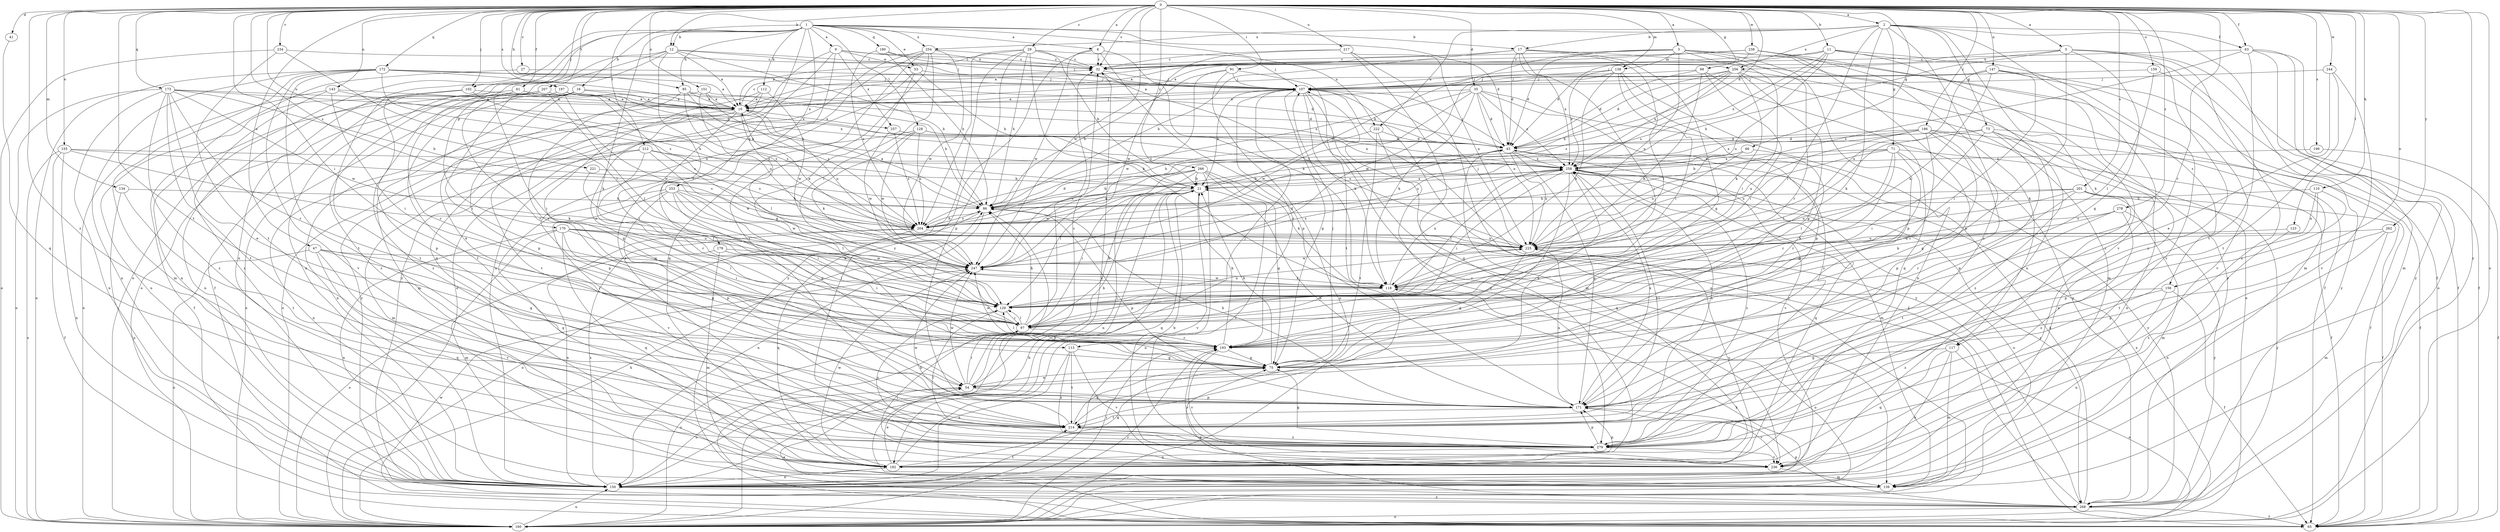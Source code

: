 strict digraph  {
0;
1;
2;
3;
5;
6;
9;
10;
11;
12;
16;
17;
21;
27;
29;
32;
35;
41;
43;
47;
53;
54;
61;
63;
65;
66;
68;
71;
73;
75;
85;
86;
91;
97;
102;
107;
110;
112;
113;
117;
118;
123;
128;
129;
134;
138;
139;
143;
147;
150;
151;
155;
156;
159;
160;
170;
171;
172;
173;
179;
180;
182;
186;
193;
197;
199;
201;
204;
207;
212;
214;
217;
221;
222;
225;
234;
236;
238;
244;
247;
253;
254;
256;
257;
258;
262;
266;
268;
278;
279;
0 -> 2  [label=a];
0 -> 3  [label=a];
0 -> 5  [label=a];
0 -> 6  [label=a];
0 -> 11  [label=b];
0 -> 12  [label=b];
0 -> 27  [label=c];
0 -> 29  [label=c];
0 -> 32  [label=c];
0 -> 35  [label=d];
0 -> 41  [label=d];
0 -> 43  [label=d];
0 -> 47  [label=e];
0 -> 61  [label=f];
0 -> 63  [label=f];
0 -> 66  [label=g];
0 -> 68  [label=g];
0 -> 85  [label=h];
0 -> 91  [label=i];
0 -> 97  [label=i];
0 -> 102  [label=j];
0 -> 110  [label=k];
0 -> 123  [label=l];
0 -> 134  [label=m];
0 -> 138  [label=m];
0 -> 143  [label=n];
0 -> 147  [label=n];
0 -> 151  [label=o];
0 -> 155  [label=o];
0 -> 156  [label=o];
0 -> 159  [label=o];
0 -> 160  [label=o];
0 -> 170  [label=p];
0 -> 172  [label=q];
0 -> 173  [label=q];
0 -> 186  [label=r];
0 -> 193  [label=r];
0 -> 197  [label=s];
0 -> 199  [label=s];
0 -> 201  [label=s];
0 -> 204  [label=s];
0 -> 207  [label=t];
0 -> 212  [label=t];
0 -> 214  [label=t];
0 -> 217  [label=u];
0 -> 221  [label=u];
0 -> 234  [label=v];
0 -> 238  [label=w];
0 -> 244  [label=w];
0 -> 247  [label=w];
0 -> 262  [label=y];
0 -> 266  [label=y];
0 -> 268  [label=y];
0 -> 278  [label=z];
0 -> 279  [label=z];
1 -> 6  [label=a];
1 -> 9  [label=a];
1 -> 12  [label=b];
1 -> 16  [label=b];
1 -> 17  [label=b];
1 -> 43  [label=d];
1 -> 53  [label=e];
1 -> 85  [label=h];
1 -> 102  [label=j];
1 -> 112  [label=k];
1 -> 113  [label=k];
1 -> 128  [label=l];
1 -> 150  [label=n];
1 -> 160  [label=o];
1 -> 179  [label=q];
1 -> 180  [label=q];
1 -> 222  [label=u];
1 -> 253  [label=x];
1 -> 254  [label=x];
2 -> 17  [label=b];
2 -> 63  [label=f];
2 -> 65  [label=f];
2 -> 71  [label=g];
2 -> 73  [label=g];
2 -> 97  [label=i];
2 -> 113  [label=k];
2 -> 117  [label=k];
2 -> 222  [label=u];
2 -> 236  [label=v];
2 -> 254  [label=x];
2 -> 256  [label=x];
2 -> 279  [label=z];
3 -> 10  [label=a];
3 -> 21  [label=b];
3 -> 43  [label=d];
3 -> 97  [label=i];
3 -> 117  [label=k];
3 -> 138  [label=m];
3 -> 171  [label=p];
3 -> 193  [label=r];
3 -> 225  [label=u];
3 -> 156  [label=s];
5 -> 75  [label=g];
5 -> 86  [label=h];
5 -> 107  [label=j];
5 -> 139  [label=m];
5 -> 160  [label=o];
5 -> 193  [label=r];
5 -> 256  [label=x];
5 -> 279  [label=z];
6 -> 32  [label=c];
6 -> 118  [label=k];
6 -> 171  [label=p];
6 -> 247  [label=w];
6 -> 279  [label=z];
9 -> 32  [label=c];
9 -> 53  [label=e];
9 -> 54  [label=e];
9 -> 182  [label=q];
9 -> 256  [label=x];
9 -> 257  [label=x];
9 -> 268  [label=y];
10 -> 32  [label=c];
10 -> 75  [label=g];
10 -> 97  [label=i];
10 -> 107  [label=j];
10 -> 129  [label=l];
10 -> 150  [label=n];
10 -> 214  [label=t];
10 -> 225  [label=u];
10 -> 257  [label=x];
11 -> 10  [label=a];
11 -> 32  [label=c];
11 -> 65  [label=f];
11 -> 204  [label=s];
11 -> 225  [label=u];
11 -> 236  [label=v];
11 -> 258  [label=x];
11 -> 279  [label=z];
12 -> 10  [label=a];
12 -> 32  [label=c];
12 -> 65  [label=f];
12 -> 86  [label=h];
12 -> 107  [label=j];
12 -> 129  [label=l];
12 -> 150  [label=n];
12 -> 160  [label=o];
16 -> 10  [label=a];
16 -> 86  [label=h];
16 -> 139  [label=m];
16 -> 160  [label=o];
16 -> 171  [label=p];
16 -> 214  [label=t];
17 -> 32  [label=c];
17 -> 43  [label=d];
17 -> 65  [label=f];
17 -> 75  [label=g];
17 -> 86  [label=h];
17 -> 97  [label=i];
17 -> 129  [label=l];
17 -> 258  [label=x];
21 -> 86  [label=h];
21 -> 97  [label=i];
21 -> 182  [label=q];
21 -> 236  [label=v];
21 -> 258  [label=x];
27 -> 107  [label=j];
27 -> 150  [label=n];
29 -> 10  [label=a];
29 -> 21  [label=b];
29 -> 32  [label=c];
29 -> 86  [label=h];
29 -> 107  [label=j];
29 -> 118  [label=k];
29 -> 171  [label=p];
29 -> 204  [label=s];
29 -> 268  [label=y];
32 -> 107  [label=j];
32 -> 225  [label=u];
35 -> 10  [label=a];
35 -> 43  [label=d];
35 -> 118  [label=k];
35 -> 204  [label=s];
35 -> 225  [label=u];
35 -> 247  [label=w];
35 -> 258  [label=x];
35 -> 268  [label=y];
35 -> 279  [label=z];
41 -> 182  [label=q];
43 -> 107  [label=j];
43 -> 139  [label=m];
43 -> 171  [label=p];
43 -> 182  [label=q];
43 -> 225  [label=u];
43 -> 236  [label=v];
43 -> 258  [label=x];
47 -> 75  [label=g];
47 -> 97  [label=i];
47 -> 160  [label=o];
47 -> 182  [label=q];
47 -> 236  [label=v];
47 -> 247  [label=w];
53 -> 21  [label=b];
53 -> 75  [label=g];
53 -> 107  [label=j];
53 -> 279  [label=z];
54 -> 21  [label=b];
54 -> 32  [label=c];
54 -> 97  [label=i];
54 -> 107  [label=j];
54 -> 150  [label=n];
54 -> 171  [label=p];
54 -> 247  [label=w];
61 -> 10  [label=a];
61 -> 21  [label=b];
61 -> 65  [label=f];
61 -> 150  [label=n];
61 -> 279  [label=z];
63 -> 32  [label=c];
63 -> 65  [label=f];
63 -> 139  [label=m];
63 -> 204  [label=s];
63 -> 214  [label=t];
63 -> 268  [label=y];
65 -> 54  [label=e];
65 -> 86  [label=h];
65 -> 247  [label=w];
66 -> 193  [label=r];
66 -> 204  [label=s];
66 -> 225  [label=u];
66 -> 258  [label=x];
68 -> 43  [label=d];
68 -> 97  [label=i];
68 -> 107  [label=j];
68 -> 118  [label=k];
68 -> 182  [label=q];
71 -> 21  [label=b];
71 -> 65  [label=f];
71 -> 75  [label=g];
71 -> 129  [label=l];
71 -> 193  [label=r];
71 -> 225  [label=u];
71 -> 258  [label=x];
71 -> 268  [label=y];
73 -> 43  [label=d];
73 -> 65  [label=f];
73 -> 97  [label=i];
73 -> 129  [label=l];
73 -> 150  [label=n];
73 -> 171  [label=p];
73 -> 279  [label=z];
75 -> 21  [label=b];
75 -> 54  [label=e];
75 -> 107  [label=j];
85 -> 10  [label=a];
85 -> 21  [label=b];
85 -> 193  [label=r];
85 -> 204  [label=s];
85 -> 258  [label=x];
86 -> 10  [label=a];
86 -> 150  [label=n];
86 -> 160  [label=o];
86 -> 171  [label=p];
86 -> 204  [label=s];
91 -> 86  [label=h];
91 -> 107  [label=j];
91 -> 160  [label=o];
91 -> 214  [label=t];
91 -> 247  [label=w];
97 -> 21  [label=b];
97 -> 32  [label=c];
97 -> 86  [label=h];
97 -> 129  [label=l];
97 -> 160  [label=o];
97 -> 193  [label=r];
102 -> 10  [label=a];
102 -> 150  [label=n];
102 -> 171  [label=p];
102 -> 204  [label=s];
102 -> 214  [label=t];
107 -> 10  [label=a];
107 -> 21  [label=b];
107 -> 65  [label=f];
107 -> 75  [label=g];
107 -> 118  [label=k];
107 -> 139  [label=m];
107 -> 193  [label=r];
107 -> 236  [label=v];
107 -> 268  [label=y];
110 -> 86  [label=h];
110 -> 171  [label=p];
110 -> 214  [label=t];
110 -> 225  [label=u];
112 -> 10  [label=a];
112 -> 160  [label=o];
112 -> 247  [label=w];
112 -> 268  [label=y];
113 -> 75  [label=g];
113 -> 150  [label=n];
113 -> 214  [label=t];
113 -> 236  [label=v];
113 -> 279  [label=z];
117 -> 75  [label=g];
117 -> 139  [label=m];
117 -> 150  [label=n];
117 -> 160  [label=o];
117 -> 182  [label=q];
118 -> 129  [label=l];
118 -> 160  [label=o];
118 -> 247  [label=w];
118 -> 258  [label=x];
123 -> 225  [label=u];
123 -> 279  [label=z];
128 -> 43  [label=d];
128 -> 118  [label=k];
128 -> 171  [label=p];
128 -> 204  [label=s];
128 -> 247  [label=w];
128 -> 258  [label=x];
129 -> 97  [label=i];
129 -> 225  [label=u];
129 -> 279  [label=z];
134 -> 86  [label=h];
134 -> 150  [label=n];
134 -> 214  [label=t];
138 -> 97  [label=i];
138 -> 107  [label=j];
138 -> 118  [label=k];
138 -> 150  [label=n];
138 -> 171  [label=p];
138 -> 247  [label=w];
138 -> 258  [label=x];
139 -> 32  [label=c];
143 -> 10  [label=a];
143 -> 86  [label=h];
143 -> 97  [label=i];
143 -> 160  [label=o];
143 -> 279  [label=z];
147 -> 10  [label=a];
147 -> 97  [label=i];
147 -> 107  [label=j];
147 -> 118  [label=k];
147 -> 225  [label=u];
147 -> 236  [label=v];
147 -> 268  [label=y];
150 -> 21  [label=b];
150 -> 193  [label=r];
150 -> 204  [label=s];
150 -> 214  [label=t];
150 -> 268  [label=y];
151 -> 10  [label=a];
151 -> 43  [label=d];
151 -> 54  [label=e];
151 -> 204  [label=s];
151 -> 225  [label=u];
155 -> 65  [label=f];
155 -> 118  [label=k];
155 -> 150  [label=n];
155 -> 160  [label=o];
155 -> 204  [label=s];
155 -> 258  [label=x];
156 -> 65  [label=f];
156 -> 129  [label=l];
156 -> 150  [label=n];
156 -> 279  [label=z];
159 -> 107  [label=j];
159 -> 129  [label=l];
159 -> 279  [label=z];
160 -> 21  [label=b];
160 -> 86  [label=h];
160 -> 118  [label=k];
160 -> 150  [label=n];
160 -> 193  [label=r];
160 -> 258  [label=x];
170 -> 75  [label=g];
170 -> 97  [label=i];
170 -> 118  [label=k];
170 -> 129  [label=l];
170 -> 139  [label=m];
170 -> 150  [label=n];
170 -> 182  [label=q];
170 -> 225  [label=u];
171 -> 21  [label=b];
171 -> 86  [label=h];
171 -> 214  [label=t];
171 -> 225  [label=u];
171 -> 236  [label=v];
171 -> 258  [label=x];
172 -> 10  [label=a];
172 -> 43  [label=d];
172 -> 107  [label=j];
172 -> 139  [label=m];
172 -> 150  [label=n];
172 -> 160  [label=o];
172 -> 204  [label=s];
172 -> 214  [label=t];
172 -> 236  [label=v];
172 -> 258  [label=x];
173 -> 10  [label=a];
173 -> 43  [label=d];
173 -> 54  [label=e];
173 -> 86  [label=h];
173 -> 150  [label=n];
173 -> 160  [label=o];
173 -> 193  [label=r];
173 -> 214  [label=t];
173 -> 247  [label=w];
173 -> 279  [label=z];
179 -> 97  [label=i];
179 -> 129  [label=l];
179 -> 139  [label=m];
179 -> 160  [label=o];
179 -> 247  [label=w];
180 -> 32  [label=c];
180 -> 86  [label=h];
180 -> 107  [label=j];
180 -> 204  [label=s];
182 -> 21  [label=b];
182 -> 54  [label=e];
182 -> 75  [label=g];
182 -> 150  [label=n];
182 -> 171  [label=p];
182 -> 225  [label=u];
182 -> 247  [label=w];
186 -> 43  [label=d];
186 -> 65  [label=f];
186 -> 75  [label=g];
186 -> 150  [label=n];
186 -> 171  [label=p];
186 -> 193  [label=r];
186 -> 204  [label=s];
186 -> 225  [label=u];
186 -> 258  [label=x];
193 -> 21  [label=b];
193 -> 75  [label=g];
193 -> 129  [label=l];
193 -> 236  [label=v];
193 -> 247  [label=w];
197 -> 10  [label=a];
197 -> 97  [label=i];
197 -> 193  [label=r];
197 -> 225  [label=u];
197 -> 247  [label=w];
197 -> 258  [label=x];
199 -> 65  [label=f];
199 -> 258  [label=x];
201 -> 65  [label=f];
201 -> 86  [label=h];
201 -> 118  [label=k];
201 -> 139  [label=m];
201 -> 193  [label=r];
201 -> 225  [label=u];
201 -> 268  [label=y];
204 -> 43  [label=d];
204 -> 86  [label=h];
204 -> 150  [label=n];
204 -> 182  [label=q];
204 -> 225  [label=u];
207 -> 10  [label=a];
207 -> 97  [label=i];
207 -> 129  [label=l];
207 -> 193  [label=r];
207 -> 279  [label=z];
212 -> 139  [label=m];
212 -> 150  [label=n];
212 -> 193  [label=r];
212 -> 204  [label=s];
212 -> 247  [label=w];
212 -> 258  [label=x];
214 -> 75  [label=g];
214 -> 247  [label=w];
214 -> 258  [label=x];
214 -> 279  [label=z];
217 -> 32  [label=c];
217 -> 160  [label=o];
217 -> 182  [label=q];
217 -> 225  [label=u];
217 -> 247  [label=w];
221 -> 21  [label=b];
221 -> 129  [label=l];
222 -> 43  [label=d];
222 -> 86  [label=h];
222 -> 214  [label=t];
222 -> 279  [label=z];
225 -> 10  [label=a];
225 -> 75  [label=g];
225 -> 107  [label=j];
225 -> 247  [label=w];
234 -> 32  [label=c];
234 -> 129  [label=l];
234 -> 160  [label=o];
234 -> 214  [label=t];
236 -> 97  [label=i];
236 -> 139  [label=m];
236 -> 193  [label=r];
238 -> 10  [label=a];
238 -> 32  [label=c];
238 -> 43  [label=d];
238 -> 150  [label=n];
238 -> 171  [label=p];
238 -> 268  [label=y];
244 -> 54  [label=e];
244 -> 107  [label=j];
244 -> 214  [label=t];
244 -> 236  [label=v];
247 -> 43  [label=d];
247 -> 118  [label=k];
247 -> 258  [label=x];
253 -> 75  [label=g];
253 -> 86  [label=h];
253 -> 97  [label=i];
253 -> 129  [label=l];
253 -> 171  [label=p];
253 -> 182  [label=q];
253 -> 236  [label=v];
253 -> 247  [label=w];
254 -> 32  [label=c];
254 -> 129  [label=l];
254 -> 150  [label=n];
254 -> 160  [label=o];
254 -> 182  [label=q];
254 -> 214  [label=t];
254 -> 247  [label=w];
256 -> 43  [label=d];
256 -> 75  [label=g];
256 -> 86  [label=h];
256 -> 107  [label=j];
256 -> 118  [label=k];
256 -> 139  [label=m];
256 -> 160  [label=o];
256 -> 204  [label=s];
256 -> 258  [label=x];
257 -> 43  [label=d];
257 -> 204  [label=s];
257 -> 247  [label=w];
258 -> 21  [label=b];
258 -> 54  [label=e];
258 -> 97  [label=i];
258 -> 129  [label=l];
258 -> 160  [label=o];
258 -> 182  [label=q];
258 -> 193  [label=r];
258 -> 214  [label=t];
258 -> 268  [label=y];
258 -> 279  [label=z];
262 -> 139  [label=m];
262 -> 150  [label=n];
262 -> 171  [label=p];
262 -> 225  [label=u];
266 -> 21  [label=b];
266 -> 75  [label=g];
266 -> 86  [label=h];
266 -> 118  [label=k];
266 -> 129  [label=l];
266 -> 150  [label=n];
266 -> 160  [label=o];
266 -> 236  [label=v];
266 -> 247  [label=w];
268 -> 43  [label=d];
268 -> 65  [label=f];
268 -> 75  [label=g];
268 -> 107  [label=j];
268 -> 160  [label=o];
268 -> 171  [label=p];
278 -> 118  [label=k];
278 -> 204  [label=s];
278 -> 214  [label=t];
278 -> 268  [label=y];
278 -> 279  [label=z];
279 -> 75  [label=g];
279 -> 129  [label=l];
279 -> 171  [label=p];
279 -> 182  [label=q];
279 -> 236  [label=v];
}
